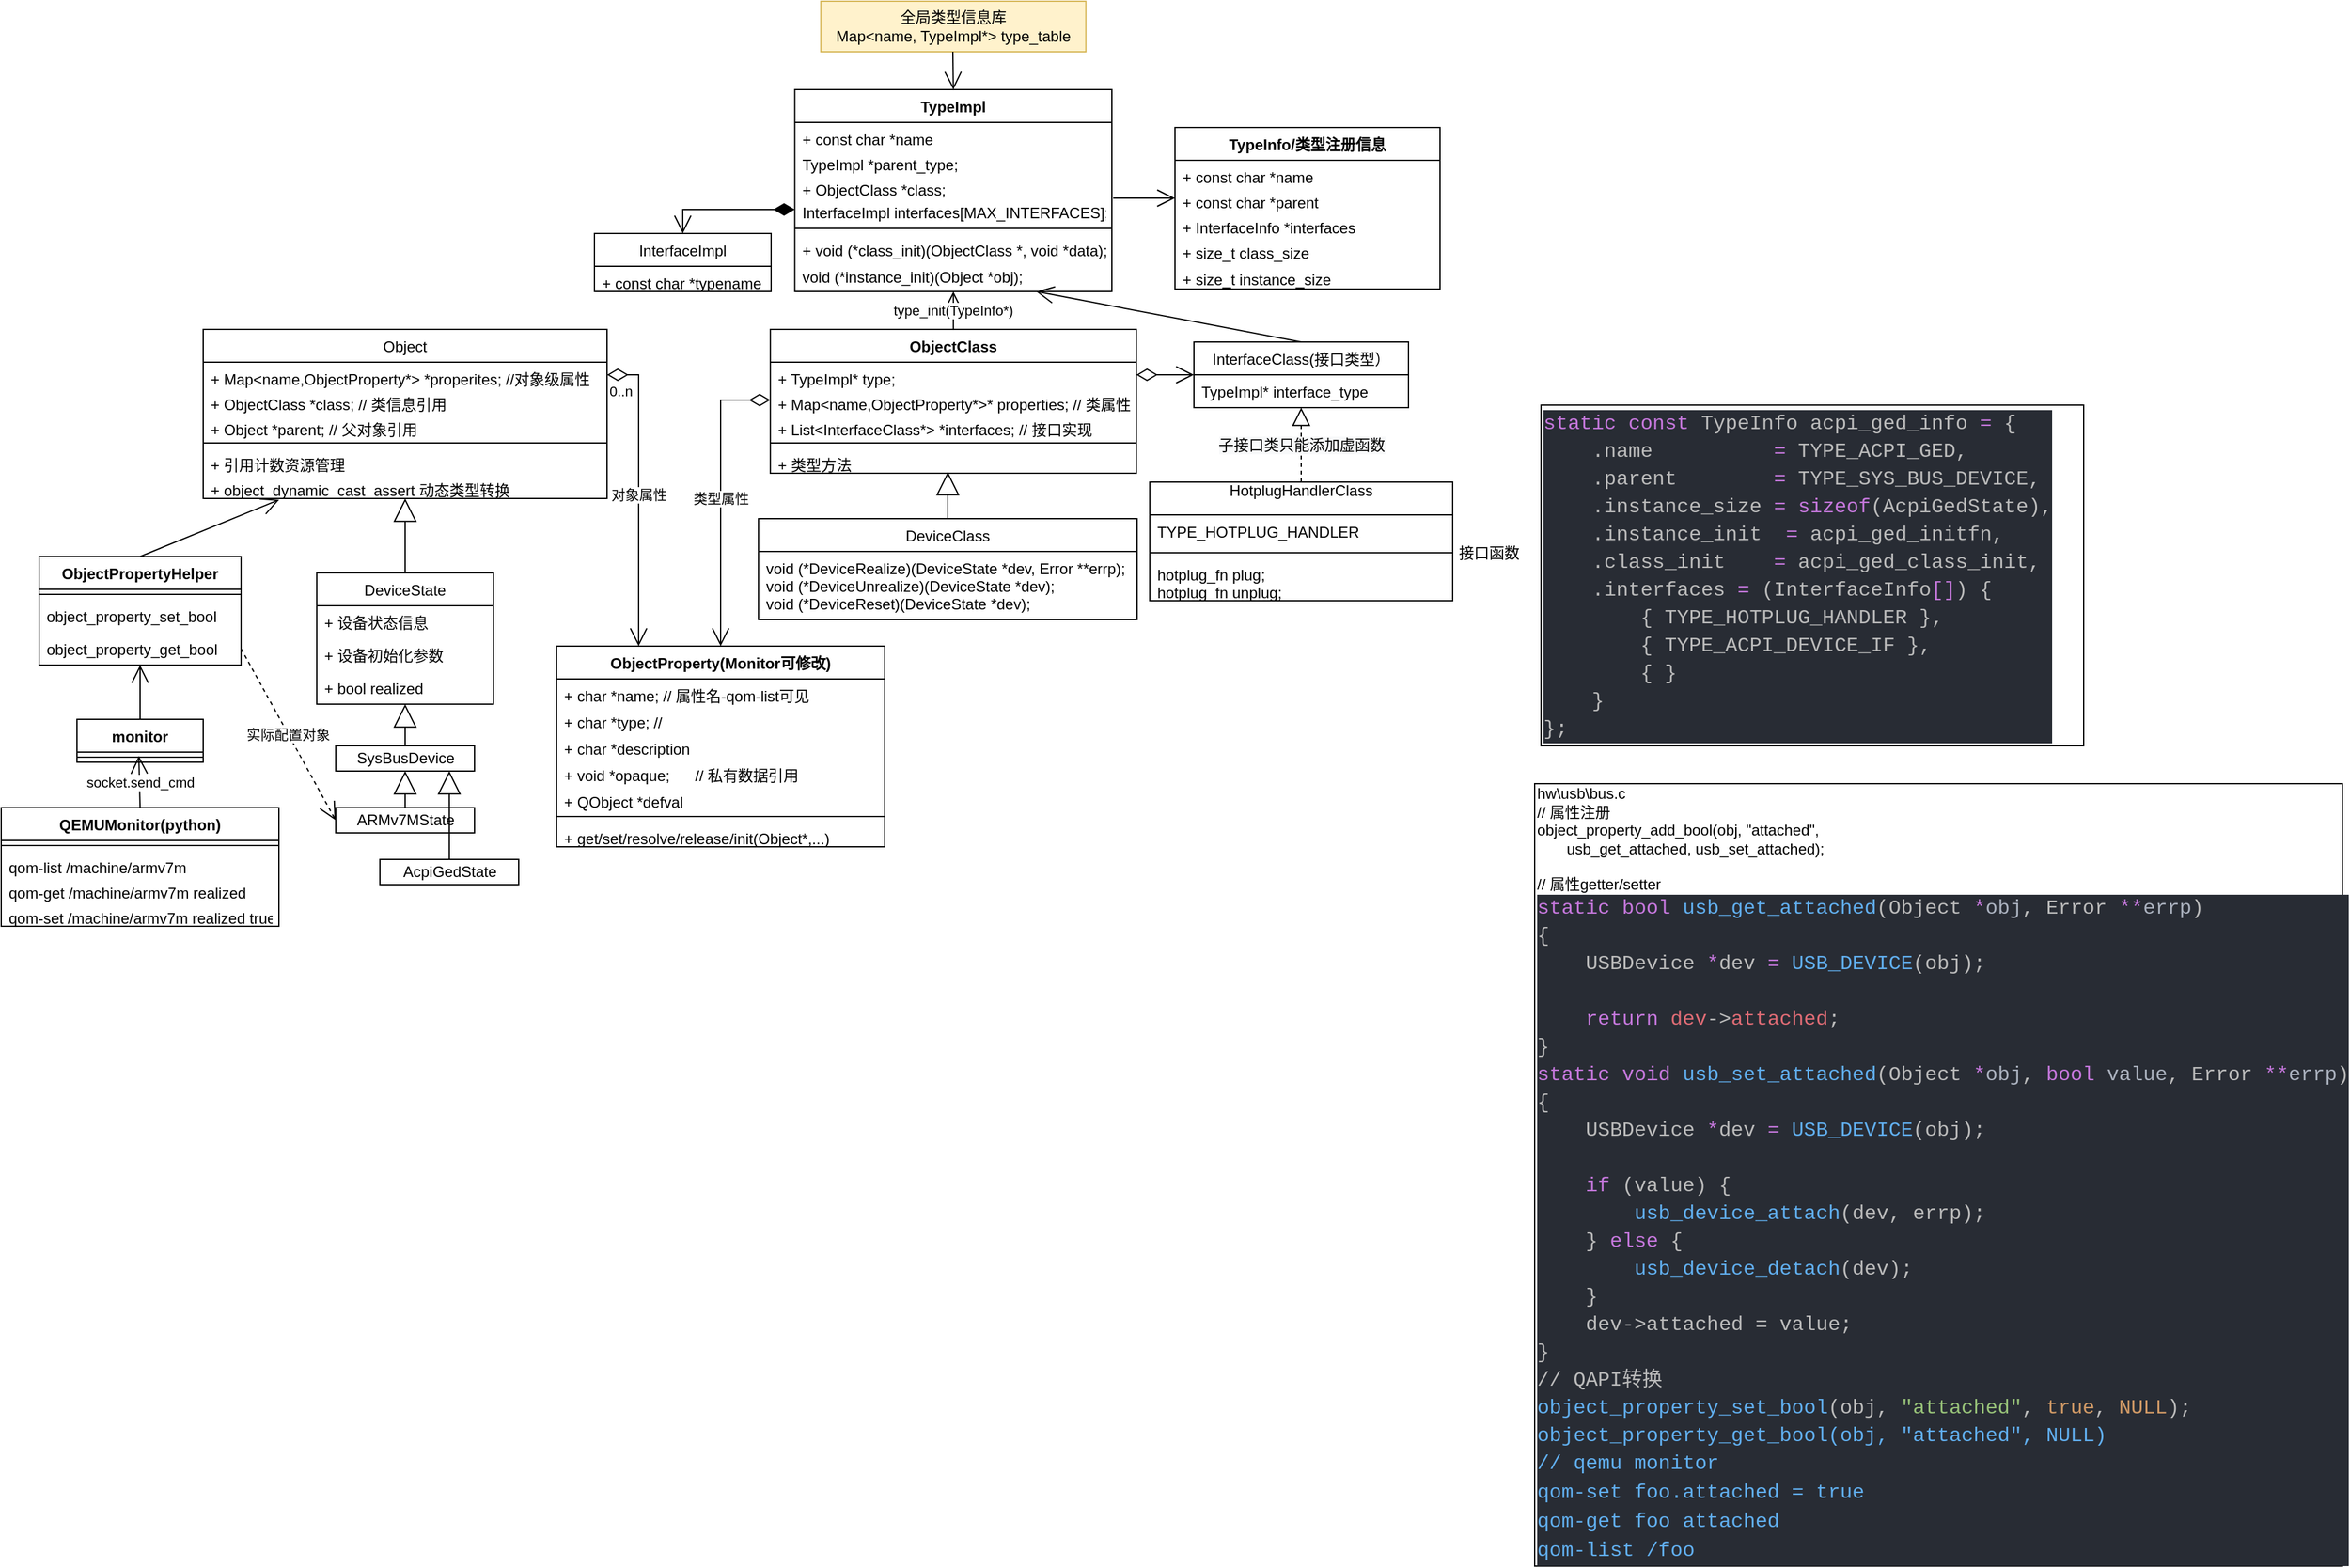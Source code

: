 <mxfile version="16.6.1" type="github">
  <diagram id="s7khT9hOSnQoJCwWfRDU" name="Page-1">
    <mxGraphModel dx="2249" dy="849" grid="1" gridSize="10" guides="1" tooltips="1" connect="1" arrows="1" fold="1" page="1" pageScale="1" pageWidth="827" pageHeight="1169" math="0" shadow="0">
      <root>
        <mxCell id="0" />
        <mxCell id="1" parent="0" />
        <mxCell id="QnAGGfaAY6AX2OodTETw-1" value="Object" style="swimlane;fontStyle=0;childLayout=stackLayout;horizontal=1;startSize=26;fillColor=none;horizontalStack=0;resizeParent=1;resizeParentMax=0;resizeLast=0;collapsible=1;marginBottom=0;" vertex="1" parent="1">
          <mxGeometry x="40" y="280" width="320" height="134" as="geometry" />
        </mxCell>
        <mxCell id="QnAGGfaAY6AX2OodTETw-2" value="+ Map&lt;name,ObjectProperty*&gt; *properites; //对象级属性" style="text;strokeColor=none;fillColor=none;align=left;verticalAlign=top;spacingLeft=4;spacingRight=4;overflow=hidden;rotatable=0;points=[[0,0.5],[1,0.5]];portConstraint=eastwest;" vertex="1" parent="QnAGGfaAY6AX2OodTETw-1">
          <mxGeometry y="26" width="320" height="20" as="geometry" />
        </mxCell>
        <mxCell id="QnAGGfaAY6AX2OodTETw-32" value="+ ObjectClass *class; // 类信息引用" style="text;strokeColor=none;fillColor=none;align=left;verticalAlign=top;spacingLeft=4;spacingRight=4;overflow=hidden;rotatable=0;points=[[0,0.5],[1,0.5]];portConstraint=eastwest;" vertex="1" parent="QnAGGfaAY6AX2OodTETw-1">
          <mxGeometry y="46" width="320" height="20" as="geometry" />
        </mxCell>
        <mxCell id="QnAGGfaAY6AX2OodTETw-31" value="+ Object *parent; // 父对象引用" style="text;strokeColor=none;fillColor=none;align=left;verticalAlign=top;spacingLeft=4;spacingRight=4;overflow=hidden;rotatable=0;points=[[0,0.5],[1,0.5]];portConstraint=eastwest;" vertex="1" parent="QnAGGfaAY6AX2OodTETw-1">
          <mxGeometry y="66" width="320" height="20" as="geometry" />
        </mxCell>
        <mxCell id="QnAGGfaAY6AX2OodTETw-9" value="" style="line;strokeWidth=1;fillColor=none;align=left;verticalAlign=middle;spacingTop=-1;spacingLeft=3;spacingRight=3;rotatable=0;labelPosition=right;points=[];portConstraint=eastwest;" vertex="1" parent="QnAGGfaAY6AX2OodTETw-1">
          <mxGeometry y="86" width="320" height="8" as="geometry" />
        </mxCell>
        <mxCell id="QnAGGfaAY6AX2OodTETw-3" value="+ 引用计数资源管理" style="text;strokeColor=none;fillColor=none;align=left;verticalAlign=top;spacingLeft=4;spacingRight=4;overflow=hidden;rotatable=0;points=[[0,0.5],[1,0.5]];portConstraint=eastwest;" vertex="1" parent="QnAGGfaAY6AX2OodTETw-1">
          <mxGeometry y="94" width="320" height="20" as="geometry" />
        </mxCell>
        <mxCell id="QnAGGfaAY6AX2OodTETw-10" value="+ object_dynamic_cast_assert 动态类型转换" style="text;strokeColor=none;fillColor=none;align=left;verticalAlign=top;spacingLeft=4;spacingRight=4;overflow=hidden;rotatable=0;points=[[0,0.5],[1,0.5]];portConstraint=eastwest;" vertex="1" parent="QnAGGfaAY6AX2OodTETw-1">
          <mxGeometry y="114" width="320" height="20" as="geometry" />
        </mxCell>
        <mxCell id="QnAGGfaAY6AX2OodTETw-5" value="ObjectClass" style="swimlane;fontStyle=1;align=center;verticalAlign=top;childLayout=stackLayout;horizontal=1;startSize=26;horizontalStack=0;resizeParent=1;resizeParentMax=0;resizeLast=0;collapsible=1;marginBottom=0;" vertex="1" parent="1">
          <mxGeometry x="489.375" y="280" width="290" height="114" as="geometry" />
        </mxCell>
        <mxCell id="QnAGGfaAY6AX2OodTETw-15" value="+ TypeImpl* type;" style="text;strokeColor=none;fillColor=none;align=left;verticalAlign=top;spacingLeft=4;spacingRight=4;overflow=hidden;rotatable=0;points=[[0,0.5],[1,0.5]];portConstraint=eastwest;" vertex="1" parent="QnAGGfaAY6AX2OodTETw-5">
          <mxGeometry y="26" width="290" height="20" as="geometry" />
        </mxCell>
        <mxCell id="QnAGGfaAY6AX2OodTETw-6" value="+ Map&lt;name,ObjectProperty*&gt;* properties; // 类属性" style="text;strokeColor=none;fillColor=none;align=left;verticalAlign=top;spacingLeft=4;spacingRight=4;overflow=hidden;rotatable=0;points=[[0,0.5],[1,0.5]];portConstraint=eastwest;" vertex="1" parent="QnAGGfaAY6AX2OodTETw-5">
          <mxGeometry y="46" width="290" height="20" as="geometry" />
        </mxCell>
        <mxCell id="QnAGGfaAY6AX2OodTETw-131" value="+ List&lt;InterfaceClass*&gt; *interfaces; // 接口实现" style="text;strokeColor=none;fillColor=none;align=left;verticalAlign=top;spacingLeft=4;spacingRight=4;overflow=hidden;rotatable=0;points=[[0,0.5],[1,0.5]];portConstraint=eastwest;" vertex="1" parent="QnAGGfaAY6AX2OodTETw-5">
          <mxGeometry y="66" width="290" height="20" as="geometry" />
        </mxCell>
        <mxCell id="QnAGGfaAY6AX2OodTETw-7" value="" style="line;strokeWidth=1;fillColor=none;align=left;verticalAlign=middle;spacingTop=-1;spacingLeft=3;spacingRight=3;rotatable=0;labelPosition=right;points=[];portConstraint=eastwest;" vertex="1" parent="QnAGGfaAY6AX2OodTETw-5">
          <mxGeometry y="86" width="290" height="8" as="geometry" />
        </mxCell>
        <mxCell id="QnAGGfaAY6AX2OodTETw-8" value="+ 类型方法" style="text;strokeColor=none;fillColor=none;align=left;verticalAlign=top;spacingLeft=4;spacingRight=4;overflow=hidden;rotatable=0;points=[[0,0.5],[1,0.5]];portConstraint=eastwest;" vertex="1" parent="QnAGGfaAY6AX2OodTETw-5">
          <mxGeometry y="94" width="290" height="20" as="geometry" />
        </mxCell>
        <mxCell id="QnAGGfaAY6AX2OodTETw-11" value="DeviceState" style="swimlane;fontStyle=0;childLayout=stackLayout;horizontal=1;startSize=26;fillColor=none;horizontalStack=0;resizeParent=1;resizeParentMax=0;resizeLast=0;collapsible=1;marginBottom=0;" vertex="1" parent="1">
          <mxGeometry x="130" y="473" width="140" height="104" as="geometry" />
        </mxCell>
        <mxCell id="QnAGGfaAY6AX2OodTETw-12" value="+ 设备状态信息" style="text;strokeColor=none;fillColor=none;align=left;verticalAlign=top;spacingLeft=4;spacingRight=4;overflow=hidden;rotatable=0;points=[[0,0.5],[1,0.5]];portConstraint=eastwest;" vertex="1" parent="QnAGGfaAY6AX2OodTETw-11">
          <mxGeometry y="26" width="140" height="26" as="geometry" />
        </mxCell>
        <mxCell id="QnAGGfaAY6AX2OodTETw-13" value="+ 设备初始化参数" style="text;strokeColor=none;fillColor=none;align=left;verticalAlign=top;spacingLeft=4;spacingRight=4;overflow=hidden;rotatable=0;points=[[0,0.5],[1,0.5]];portConstraint=eastwest;" vertex="1" parent="QnAGGfaAY6AX2OodTETw-11">
          <mxGeometry y="52" width="140" height="26" as="geometry" />
        </mxCell>
        <mxCell id="QnAGGfaAY6AX2OodTETw-58" value="+ bool realized" style="text;strokeColor=none;fillColor=none;align=left;verticalAlign=top;spacingLeft=4;spacingRight=4;overflow=hidden;rotatable=0;points=[[0,0.5],[1,0.5]];portConstraint=eastwest;" vertex="1" parent="QnAGGfaAY6AX2OodTETw-11">
          <mxGeometry y="78" width="140" height="26" as="geometry" />
        </mxCell>
        <mxCell id="QnAGGfaAY6AX2OodTETw-16" value="InterfaceClass(接口类型）" style="swimlane;fontStyle=0;childLayout=stackLayout;horizontal=1;startSize=26;fillColor=none;horizontalStack=0;resizeParent=1;resizeParentMax=0;resizeLast=0;collapsible=1;marginBottom=0;" vertex="1" parent="1">
          <mxGeometry x="825" y="290" width="170" height="52" as="geometry" />
        </mxCell>
        <mxCell id="QnAGGfaAY6AX2OodTETw-132" value="TypeImpl* interface_type" style="text;strokeColor=none;fillColor=none;align=left;verticalAlign=top;spacingLeft=4;spacingRight=4;overflow=hidden;rotatable=0;points=[[0,0.5],[1,0.5]];portConstraint=eastwest;" vertex="1" parent="QnAGGfaAY6AX2OodTETw-16">
          <mxGeometry y="26" width="170" height="26" as="geometry" />
        </mxCell>
        <mxCell id="QnAGGfaAY6AX2OodTETw-21" value="HotplugHandlerClass&#xa;" style="swimlane;fontStyle=0;childLayout=stackLayout;horizontal=1;startSize=26;fillColor=none;horizontalStack=0;resizeParent=1;resizeParentMax=0;resizeLast=0;collapsible=1;marginBottom=0;" vertex="1" parent="1">
          <mxGeometry x="790" y="401" width="240" height="94" as="geometry" />
        </mxCell>
        <mxCell id="QnAGGfaAY6AX2OodTETw-85" value="TYPE_HOTPLUG_HANDLER" style="text;strokeColor=none;fillColor=none;align=left;verticalAlign=top;spacingLeft=4;spacingRight=4;overflow=hidden;rotatable=0;points=[[0,0.5],[1,0.5]];portConstraint=eastwest;" vertex="1" parent="QnAGGfaAY6AX2OodTETw-21">
          <mxGeometry y="26" width="240" height="26" as="geometry" />
        </mxCell>
        <mxCell id="QnAGGfaAY6AX2OodTETw-84" value="接口函数" style="line;strokeWidth=1;fillColor=none;align=left;verticalAlign=middle;spacingTop=-1;spacingLeft=3;spacingRight=3;rotatable=0;labelPosition=right;points=[];portConstraint=eastwest;" vertex="1" parent="QnAGGfaAY6AX2OodTETw-21">
          <mxGeometry y="52" width="240" height="8" as="geometry" />
        </mxCell>
        <mxCell id="QnAGGfaAY6AX2OodTETw-22" value="hotplug_fn plug;&#xa;hotplug_fn unplug;" style="text;strokeColor=none;fillColor=none;align=left;verticalAlign=top;spacingLeft=4;spacingRight=4;overflow=hidden;rotatable=0;points=[[0,0.5],[1,0.5]];portConstraint=eastwest;" vertex="1" parent="QnAGGfaAY6AX2OodTETw-21">
          <mxGeometry y="60" width="240" height="34" as="geometry" />
        </mxCell>
        <mxCell id="QnAGGfaAY6AX2OodTETw-25" value="&lt;span style=&quot;font-size: 12px ; background-color: rgb(248 , 249 , 250)&quot;&gt;子接口类只能添加虚函数&lt;/span&gt;" style="endArrow=block;dashed=1;endFill=0;endSize=12;html=1;rounded=0;entryX=0.5;entryY=1;entryDx=0;entryDy=0;exitX=0.5;exitY=0;exitDx=0;exitDy=0;" edge="1" parent="1" source="QnAGGfaAY6AX2OodTETw-21" target="QnAGGfaAY6AX2OodTETw-16">
          <mxGeometry width="160" relative="1" as="geometry">
            <mxPoint x="725" y="530" as="sourcePoint" />
            <mxPoint x="885" y="530" as="targetPoint" />
          </mxGeometry>
        </mxCell>
        <mxCell id="QnAGGfaAY6AX2OodTETw-26" value="DeviceClass" style="swimlane;fontStyle=0;childLayout=stackLayout;horizontal=1;startSize=26;fillColor=none;horizontalStack=0;resizeParent=1;resizeParentMax=0;resizeLast=0;collapsible=1;marginBottom=0;" vertex="1" parent="1">
          <mxGeometry x="480" y="430" width="300" height="80" as="geometry" />
        </mxCell>
        <mxCell id="QnAGGfaAY6AX2OodTETw-27" value="void (*DeviceRealize)(DeviceState *dev, Error **errp);&#xa;void (*DeviceUnrealize)(DeviceState *dev);&#xa;void (*DeviceReset)(DeviceState *dev);" style="text;strokeColor=none;fillColor=none;align=left;verticalAlign=top;spacingLeft=4;spacingRight=4;overflow=hidden;rotatable=0;points=[[0,0.5],[1,0.5]];portConstraint=eastwest;" vertex="1" parent="QnAGGfaAY6AX2OodTETw-26">
          <mxGeometry y="26" width="300" height="54" as="geometry" />
        </mxCell>
        <mxCell id="QnAGGfaAY6AX2OodTETw-29" value="" style="endArrow=block;endSize=16;endFill=0;html=1;rounded=0;exitX=0.5;exitY=0;exitDx=0;exitDy=0;entryX=0.485;entryY=0.95;entryDx=0;entryDy=0;entryPerimeter=0;" edge="1" parent="1" source="QnAGGfaAY6AX2OodTETw-26" target="QnAGGfaAY6AX2OodTETw-8">
          <mxGeometry width="160" relative="1" as="geometry">
            <mxPoint x="665" y="530" as="sourcePoint" />
            <mxPoint x="630" y="400" as="targetPoint" />
          </mxGeometry>
        </mxCell>
        <mxCell id="QnAGGfaAY6AX2OodTETw-30" value="" style="endArrow=block;endSize=16;endFill=0;html=1;rounded=0;exitX=0.5;exitY=0;exitDx=0;exitDy=0;" edge="1" parent="1" source="QnAGGfaAY6AX2OodTETw-11" target="QnAGGfaAY6AX2OodTETw-10">
          <mxGeometry width="160" relative="1" as="geometry">
            <mxPoint x="510" y="485" as="sourcePoint" />
            <mxPoint x="540.07" y="424" as="targetPoint" />
          </mxGeometry>
        </mxCell>
        <mxCell id="QnAGGfaAY6AX2OodTETw-33" value="ObjectProperty(Monitor可修改)" style="swimlane;fontStyle=1;align=center;verticalAlign=top;childLayout=stackLayout;horizontal=1;startSize=26;horizontalStack=0;resizeParent=1;resizeParentMax=0;resizeLast=0;collapsible=1;marginBottom=0;" vertex="1" parent="1">
          <mxGeometry x="320" y="531" width="260" height="159" as="geometry" />
        </mxCell>
        <mxCell id="QnAGGfaAY6AX2OodTETw-34" value="+ char *name; // 属性名-qom-list可见" style="text;strokeColor=none;fillColor=none;align=left;verticalAlign=top;spacingLeft=4;spacingRight=4;overflow=hidden;rotatable=0;points=[[0,0.5],[1,0.5]];portConstraint=eastwest;" vertex="1" parent="QnAGGfaAY6AX2OodTETw-33">
          <mxGeometry y="26" width="260" height="21" as="geometry" />
        </mxCell>
        <mxCell id="QnAGGfaAY6AX2OodTETw-35" value="+ char *type; // " style="text;strokeColor=none;fillColor=none;align=left;verticalAlign=top;spacingLeft=4;spacingRight=4;overflow=hidden;rotatable=0;points=[[0,0.5],[1,0.5]];portConstraint=eastwest;" vertex="1" parent="QnAGGfaAY6AX2OodTETw-33">
          <mxGeometry y="47" width="260" height="21" as="geometry" />
        </mxCell>
        <mxCell id="QnAGGfaAY6AX2OodTETw-36" value="+ char *description" style="text;strokeColor=none;fillColor=none;align=left;verticalAlign=top;spacingLeft=4;spacingRight=4;overflow=hidden;rotatable=0;points=[[0,0.5],[1,0.5]];portConstraint=eastwest;" vertex="1" parent="QnAGGfaAY6AX2OodTETw-33">
          <mxGeometry y="68" width="260" height="21" as="geometry" />
        </mxCell>
        <mxCell id="QnAGGfaAY6AX2OodTETw-37" value="+ void *opaque;      // 私有数据引用" style="text;strokeColor=none;fillColor=none;align=left;verticalAlign=top;spacingLeft=4;spacingRight=4;overflow=hidden;rotatable=0;points=[[0,0.5],[1,0.5]];portConstraint=eastwest;" vertex="1" parent="QnAGGfaAY6AX2OodTETw-33">
          <mxGeometry y="89" width="260" height="21" as="geometry" />
        </mxCell>
        <mxCell id="QnAGGfaAY6AX2OodTETw-38" value="+ QObject *defval" style="text;strokeColor=none;fillColor=none;align=left;verticalAlign=top;spacingLeft=4;spacingRight=4;overflow=hidden;rotatable=0;points=[[0,0.5],[1,0.5]];portConstraint=eastwest;" vertex="1" parent="QnAGGfaAY6AX2OodTETw-33">
          <mxGeometry y="110" width="260" height="21" as="geometry" />
        </mxCell>
        <mxCell id="QnAGGfaAY6AX2OodTETw-39" value="" style="line;strokeWidth=1;fillColor=none;align=left;verticalAlign=middle;spacingTop=-1;spacingLeft=3;spacingRight=3;rotatable=0;labelPosition=right;points=[];portConstraint=eastwest;" vertex="1" parent="QnAGGfaAY6AX2OodTETw-33">
          <mxGeometry y="131" width="260" height="8" as="geometry" />
        </mxCell>
        <mxCell id="QnAGGfaAY6AX2OodTETw-40" value="+ get/set/resolve/release/init(Object*,...)" style="text;strokeColor=none;fillColor=none;align=left;verticalAlign=top;spacingLeft=4;spacingRight=4;overflow=hidden;rotatable=0;points=[[0,0.5],[1,0.5]];portConstraint=eastwest;" vertex="1" parent="QnAGGfaAY6AX2OodTETw-33">
          <mxGeometry y="139" width="260" height="20" as="geometry" />
        </mxCell>
        <mxCell id="QnAGGfaAY6AX2OodTETw-46" value="&lt;div&gt;hw\usb\bus.c&lt;br&gt;&lt;/div&gt;&lt;div&gt;// 属性注册&lt;/div&gt;&lt;div&gt;object_property_add_bool(obj,&amp;nbsp;&lt;span&gt;&quot;attached&quot;,&lt;/span&gt;&lt;/div&gt;&lt;div&gt;&lt;span&gt;&amp;nbsp; &amp;nbsp; &amp;nbsp; &amp;nbsp;usb_get_attached, usb_set_attached);&lt;/span&gt;&lt;/div&gt;&lt;div&gt;&lt;span&gt;&lt;br&gt;&lt;/span&gt;&lt;/div&gt;&lt;div&gt;// 属性getter/setter&lt;/div&gt;&lt;div&gt;&lt;div style=&quot;background-color: rgb(40 , 44 , 52) ; line-height: 22px&quot;&gt;&lt;div style=&quot;color: rgb(187 , 187 , 187) ; font-family: &amp;#34;consolas&amp;#34; , &amp;#34;courier new&amp;#34; , monospace ; font-size: 16px&quot;&gt;&lt;span style=&quot;color: #c678dd&quot;&gt;static&lt;/span&gt;&amp;nbsp;&lt;span style=&quot;color: #c678dd&quot;&gt;bool&lt;/span&gt;&amp;nbsp;&lt;span style=&quot;color: #61afef&quot;&gt;usb_get_attached&lt;/span&gt;(Object&amp;nbsp;&lt;span style=&quot;color: #c678dd&quot;&gt;*&lt;/span&gt;&lt;span style=&quot;color: #abb2bf&quot;&gt;obj&lt;/span&gt;,&amp;nbsp;Error&amp;nbsp;&lt;span style=&quot;color: #c678dd&quot;&gt;**&lt;/span&gt;&lt;span style=&quot;color: #abb2bf&quot;&gt;errp&lt;/span&gt;)&lt;/div&gt;&lt;div style=&quot;color: rgb(187 , 187 , 187) ; font-family: &amp;#34;consolas&amp;#34; , &amp;#34;courier new&amp;#34; , monospace ; font-size: 16px&quot;&gt;{&lt;/div&gt;&lt;div style=&quot;color: rgb(187 , 187 , 187) ; font-family: &amp;#34;consolas&amp;#34; , &amp;#34;courier new&amp;#34; , monospace ; font-size: 16px&quot;&gt;&amp;nbsp;&amp;nbsp;&amp;nbsp;&amp;nbsp;USBDevice&amp;nbsp;&lt;span style=&quot;color: #c678dd&quot;&gt;*&lt;/span&gt;dev&amp;nbsp;&lt;span style=&quot;color: #c678dd&quot;&gt;=&lt;/span&gt;&amp;nbsp;&lt;span style=&quot;color: #61afef&quot;&gt;USB_DEVICE&lt;/span&gt;(obj);&lt;/div&gt;&lt;br&gt;&lt;div style=&quot;color: rgb(187 , 187 , 187) ; font-family: &amp;#34;consolas&amp;#34; , &amp;#34;courier new&amp;#34; , monospace ; font-size: 16px&quot;&gt;&amp;nbsp;&amp;nbsp;&amp;nbsp;&amp;nbsp;&lt;span style=&quot;color: #c678dd&quot;&gt;return&lt;/span&gt;&amp;nbsp;&lt;span style=&quot;color: #e06c75&quot;&gt;dev&lt;/span&gt;-&amp;gt;&lt;span style=&quot;color: #e06c75&quot;&gt;attached&lt;/span&gt;;&lt;/div&gt;&lt;div style=&quot;color: rgb(187 , 187 , 187) ; font-family: &amp;#34;consolas&amp;#34; , &amp;#34;courier new&amp;#34; , monospace ; font-size: 16px&quot;&gt;}&lt;/div&gt;&lt;div&gt;&lt;div style=&quot;line-height: 22px&quot;&gt;&lt;div style=&quot;color: rgb(187 , 187 , 187) ; font-family: &amp;#34;consolas&amp;#34; , &amp;#34;courier new&amp;#34; , monospace ; font-size: 16px&quot;&gt;&lt;span style=&quot;color: #c678dd&quot;&gt;static&lt;/span&gt;&amp;nbsp;&lt;span style=&quot;color: #c678dd&quot;&gt;void&lt;/span&gt;&amp;nbsp;&lt;span style=&quot;color: #61afef&quot;&gt;usb_set_attached&lt;/span&gt;(Object&amp;nbsp;&lt;span style=&quot;color: #c678dd&quot;&gt;*&lt;/span&gt;&lt;span style=&quot;color: #abb2bf&quot;&gt;obj&lt;/span&gt;,&amp;nbsp;&lt;span style=&quot;color: #c678dd&quot;&gt;bool&lt;/span&gt;&amp;nbsp;&lt;span style=&quot;color: #abb2bf&quot;&gt;value&lt;/span&gt;,&amp;nbsp;Error&amp;nbsp;&lt;span style=&quot;color: #c678dd&quot;&gt;**&lt;/span&gt;&lt;span style=&quot;color: #abb2bf&quot;&gt;errp&lt;/span&gt;)&lt;/div&gt;&lt;div style=&quot;color: rgb(187 , 187 , 187) ; font-family: &amp;#34;consolas&amp;#34; , &amp;#34;courier new&amp;#34; , monospace ; font-size: 16px&quot;&gt;{&lt;/div&gt;&lt;div style=&quot;color: rgb(187 , 187 , 187) ; font-family: &amp;#34;consolas&amp;#34; , &amp;#34;courier new&amp;#34; , monospace ; font-size: 16px&quot;&gt;&amp;nbsp;&amp;nbsp;&amp;nbsp;&amp;nbsp;USBDevice&amp;nbsp;&lt;span style=&quot;color: #c678dd&quot;&gt;*&lt;/span&gt;dev&amp;nbsp;&lt;span style=&quot;color: #c678dd&quot;&gt;=&lt;/span&gt;&amp;nbsp;&lt;span style=&quot;color: #61afef&quot;&gt;USB_DEVICE&lt;/span&gt;(obj);&lt;/div&gt;&lt;br&gt;&lt;div style=&quot;color: rgb(187 , 187 , 187) ; font-family: &amp;#34;consolas&amp;#34; , &amp;#34;courier new&amp;#34; , monospace ; font-size: 16px&quot;&gt;&amp;nbsp;&amp;nbsp;&amp;nbsp;&amp;nbsp;&lt;span style=&quot;color: #c678dd&quot;&gt;if&lt;/span&gt;&amp;nbsp;(value)&amp;nbsp;{&lt;/div&gt;&lt;div style=&quot;color: rgb(187 , 187 , 187) ; font-family: &amp;#34;consolas&amp;#34; , &amp;#34;courier new&amp;#34; , monospace ; font-size: 16px&quot;&gt;&amp;nbsp;&amp;nbsp;&amp;nbsp;&amp;nbsp;&amp;nbsp;&amp;nbsp;&amp;nbsp;&amp;nbsp;&lt;span style=&quot;color: #61afef&quot;&gt;usb_device_attach&lt;/span&gt;(dev,&amp;nbsp;errp);&lt;/div&gt;&lt;div style=&quot;color: rgb(187 , 187 , 187) ; font-family: &amp;#34;consolas&amp;#34; , &amp;#34;courier new&amp;#34; , monospace ; font-size: 16px&quot;&gt;&amp;nbsp;&amp;nbsp;&amp;nbsp;&amp;nbsp;}&amp;nbsp;&lt;span style=&quot;color: #c678dd&quot;&gt;else&lt;/span&gt;&amp;nbsp;{&lt;/div&gt;&lt;div style=&quot;color: rgb(187 , 187 , 187) ; font-family: &amp;#34;consolas&amp;#34; , &amp;#34;courier new&amp;#34; , monospace ; font-size: 16px&quot;&gt;&amp;nbsp;&amp;nbsp;&amp;nbsp;&amp;nbsp;&amp;nbsp;&amp;nbsp;&amp;nbsp;&amp;nbsp;&lt;span style=&quot;color: #61afef&quot;&gt;usb_device_detach&lt;/span&gt;(dev);&lt;/div&gt;&lt;div style=&quot;color: rgb(187 , 187 , 187) ; font-family: &amp;#34;consolas&amp;#34; , &amp;#34;courier new&amp;#34; , monospace ; font-size: 16px&quot;&gt;&amp;nbsp;&amp;nbsp;&amp;nbsp;&amp;nbsp;}&lt;/div&gt;&lt;div style=&quot;color: rgb(187 , 187 , 187) ; font-family: &amp;#34;consolas&amp;#34; , &amp;#34;courier new&amp;#34; , monospace ; font-size: 16px&quot;&gt;&amp;nbsp; &amp;nbsp; dev-&amp;gt;attached = value;&lt;/div&gt;&lt;div style=&quot;color: rgb(187 , 187 , 187) ; font-family: &amp;#34;consolas&amp;#34; , &amp;#34;courier new&amp;#34; , monospace ; font-size: 16px&quot;&gt;}&lt;/div&gt;&lt;div style=&quot;color: rgb(187 , 187 , 187) ; font-family: &amp;#34;consolas&amp;#34; , &amp;#34;courier new&amp;#34; , monospace ; font-size: 16px&quot;&gt;// QAPI转换&lt;/div&gt;&lt;div style=&quot;color: rgb(187 , 187 , 187) ; font-family: &amp;#34;consolas&amp;#34; , &amp;#34;courier new&amp;#34; , monospace ; font-size: 16px&quot;&gt;&lt;div style=&quot;font-family: &amp;#34;consolas&amp;#34; , &amp;#34;courier new&amp;#34; , monospace ; line-height: 22px&quot;&gt;&lt;span style=&quot;color: #61afef&quot;&gt;object_property_set_bool&lt;/span&gt;(obj,&amp;nbsp;&lt;span style=&quot;color: #98c379&quot;&gt;&quot;attached&quot;&lt;/span&gt;,&amp;nbsp;&lt;span style=&quot;color: #d19a66&quot;&gt;true&lt;/span&gt;,&amp;nbsp;&lt;span style=&quot;color: #d19a66&quot;&gt;NULL&lt;/span&gt;);&lt;/div&gt;&lt;/div&gt;&lt;div style=&quot;line-height: 22px&quot;&gt;&lt;div style=&quot;color: rgb(187 , 187 , 187) ; font-family: &amp;#34;consolas&amp;#34; , &amp;#34;courier new&amp;#34; , monospace ; font-size: 16px ; line-height: 22px&quot;&gt;&lt;span style=&quot;color: #61afef&quot;&gt;object_property_get_bool(obj, &quot;attached&quot;, NULL)&lt;/span&gt;&lt;/div&gt;&lt;div style=&quot;line-height: 22px&quot;&gt;&lt;font color=&quot;#61afef&quot; face=&quot;consolas, courier new, monospace&quot;&gt;&lt;span style=&quot;font-size: 16px&quot;&gt;// qemu monitor&lt;/span&gt;&lt;/font&gt;&lt;/div&gt;&lt;div style=&quot;line-height: 22px&quot;&gt;&lt;font color=&quot;#61afef&quot; face=&quot;consolas, courier new, monospace&quot;&gt;&lt;span style=&quot;font-size: 16px&quot;&gt;qom-set foo.attached = true&lt;/span&gt;&lt;/font&gt;&lt;br&gt;&lt;/div&gt;&lt;div style=&quot;line-height: 22px&quot;&gt;&lt;font color=&quot;#61afef&quot; face=&quot;consolas, courier new, monospace&quot;&gt;&lt;span style=&quot;font-size: 16px&quot;&gt;qom-get foo attached&lt;/span&gt;&lt;/font&gt;&lt;/div&gt;&lt;div style=&quot;line-height: 22px&quot;&gt;&lt;font color=&quot;#61afef&quot; face=&quot;consolas, courier new, monospace&quot;&gt;&lt;span style=&quot;font-size: 16px&quot;&gt;qom-list /foo&lt;/span&gt;&lt;/font&gt;&lt;/div&gt;&lt;/div&gt;&lt;/div&gt;&lt;/div&gt;&lt;/div&gt;&lt;/div&gt;" style="whiteSpace=wrap;html=1;align=left;" vertex="1" parent="1">
          <mxGeometry x="1095" y="640" width="640" height="620" as="geometry" />
        </mxCell>
        <mxCell id="QnAGGfaAY6AX2OodTETw-47" value="QEMUMonitor(python)" style="swimlane;fontStyle=1;align=center;verticalAlign=top;childLayout=stackLayout;horizontal=1;startSize=26;horizontalStack=0;resizeParent=1;resizeParentMax=0;resizeLast=0;collapsible=1;marginBottom=0;" vertex="1" parent="1">
          <mxGeometry x="-120" y="659" width="220" height="94" as="geometry" />
        </mxCell>
        <mxCell id="QnAGGfaAY6AX2OodTETw-49" value="" style="line;strokeWidth=1;fillColor=none;align=left;verticalAlign=middle;spacingTop=-1;spacingLeft=3;spacingRight=3;rotatable=0;labelPosition=right;points=[];portConstraint=eastwest;" vertex="1" parent="QnAGGfaAY6AX2OodTETw-47">
          <mxGeometry y="26" width="220" height="8" as="geometry" />
        </mxCell>
        <mxCell id="QnAGGfaAY6AX2OodTETw-50" value="qom-list /machine/armv7m" style="text;strokeColor=none;fillColor=none;align=left;verticalAlign=top;spacingLeft=4;spacingRight=4;overflow=hidden;rotatable=0;points=[[0,0.5],[1,0.5]];portConstraint=eastwest;" vertex="1" parent="QnAGGfaAY6AX2OodTETw-47">
          <mxGeometry y="34" width="220" height="20" as="geometry" />
        </mxCell>
        <mxCell id="QnAGGfaAY6AX2OodTETw-51" value="qom-get /machine/armv7m realized" style="text;strokeColor=none;fillColor=none;align=left;verticalAlign=top;spacingLeft=4;spacingRight=4;overflow=hidden;rotatable=0;points=[[0,0.5],[1,0.5]];portConstraint=eastwest;" vertex="1" parent="QnAGGfaAY6AX2OodTETw-47">
          <mxGeometry y="54" width="220" height="20" as="geometry" />
        </mxCell>
        <mxCell id="QnAGGfaAY6AX2OodTETw-52" value="qom-set /machine/armv7m realized true" style="text;strokeColor=none;fillColor=none;align=left;verticalAlign=top;spacingLeft=4;spacingRight=4;overflow=hidden;rotatable=0;points=[[0,0.5],[1,0.5]];portConstraint=eastwest;" vertex="1" parent="QnAGGfaAY6AX2OodTETw-47">
          <mxGeometry y="74" width="220" height="20" as="geometry" />
        </mxCell>
        <mxCell id="QnAGGfaAY6AX2OodTETw-53" value="ObjectPropertyHelper" style="swimlane;fontStyle=1;align=center;verticalAlign=top;childLayout=stackLayout;horizontal=1;startSize=26;horizontalStack=0;resizeParent=1;resizeParentMax=0;resizeLast=0;collapsible=1;marginBottom=0;" vertex="1" parent="1">
          <mxGeometry x="-90" y="460" width="160" height="86" as="geometry" />
        </mxCell>
        <mxCell id="QnAGGfaAY6AX2OodTETw-55" value="" style="line;strokeWidth=1;fillColor=none;align=left;verticalAlign=middle;spacingTop=-1;spacingLeft=3;spacingRight=3;rotatable=0;labelPosition=right;points=[];portConstraint=eastwest;" vertex="1" parent="QnAGGfaAY6AX2OodTETw-53">
          <mxGeometry y="26" width="160" height="8" as="geometry" />
        </mxCell>
        <mxCell id="QnAGGfaAY6AX2OodTETw-56" value="object_property_set_bool" style="text;strokeColor=none;fillColor=none;align=left;verticalAlign=top;spacingLeft=4;spacingRight=4;overflow=hidden;rotatable=0;points=[[0,0.5],[1,0.5]];portConstraint=eastwest;" vertex="1" parent="QnAGGfaAY6AX2OodTETw-53">
          <mxGeometry y="34" width="160" height="26" as="geometry" />
        </mxCell>
        <mxCell id="QnAGGfaAY6AX2OodTETw-57" value="object_property_get_bool" style="text;strokeColor=none;fillColor=none;align=left;verticalAlign=top;spacingLeft=4;spacingRight=4;overflow=hidden;rotatable=0;points=[[0,0.5],[1,0.5]];portConstraint=eastwest;" vertex="1" parent="QnAGGfaAY6AX2OodTETw-53">
          <mxGeometry y="60" width="160" height="26" as="geometry" />
        </mxCell>
        <mxCell id="QnAGGfaAY6AX2OodTETw-63" value="SysBusDevice" style="html=1;" vertex="1" parent="1">
          <mxGeometry x="145" y="610" width="110" height="20" as="geometry" />
        </mxCell>
        <mxCell id="QnAGGfaAY6AX2OodTETw-64" value="" style="endArrow=block;endSize=16;endFill=0;html=1;rounded=0;exitX=0.5;exitY=0;exitDx=0;exitDy=0;" edge="1" parent="1" source="QnAGGfaAY6AX2OodTETw-63" target="QnAGGfaAY6AX2OodTETw-58">
          <mxGeometry width="160" relative="1" as="geometry">
            <mxPoint x="210" y="483" as="sourcePoint" />
            <mxPoint x="210" y="433" as="targetPoint" />
          </mxGeometry>
        </mxCell>
        <mxCell id="QnAGGfaAY6AX2OodTETw-65" value="ARMv7MState" style="html=1;" vertex="1" parent="1">
          <mxGeometry x="145" y="659" width="110" height="20" as="geometry" />
        </mxCell>
        <mxCell id="QnAGGfaAY6AX2OodTETw-66" value="" style="endArrow=block;endSize=16;endFill=0;html=1;rounded=0;exitX=0.5;exitY=0;exitDx=0;exitDy=0;" edge="1" parent="1" source="QnAGGfaAY6AX2OodTETw-65" target="QnAGGfaAY6AX2OodTETw-63">
          <mxGeometry width="160" relative="1" as="geometry">
            <mxPoint x="210" y="620" as="sourcePoint" />
            <mxPoint x="210" y="587" as="targetPoint" />
          </mxGeometry>
        </mxCell>
        <mxCell id="QnAGGfaAY6AX2OodTETw-67" value="socket.send_cmd" style="endArrow=open;endFill=1;endSize=12;html=1;rounded=0;entryX=0.49;entryY=0.375;entryDx=0;entryDy=0;exitX=0.5;exitY=0;exitDx=0;exitDy=0;entryPerimeter=0;" edge="1" parent="1" source="QnAGGfaAY6AX2OodTETw-47" target="QnAGGfaAY6AX2OodTETw-69">
          <mxGeometry width="160" relative="1" as="geometry">
            <mxPoint x="90" y="683.5" as="sourcePoint" />
            <mxPoint x="150" y="683.5" as="targetPoint" />
          </mxGeometry>
        </mxCell>
        <mxCell id="QnAGGfaAY6AX2OodTETw-68" value="monitor" style="swimlane;fontStyle=1;align=center;verticalAlign=top;childLayout=stackLayout;horizontal=1;startSize=26;horizontalStack=0;resizeParent=1;resizeParentMax=0;resizeLast=0;collapsible=1;marginBottom=0;" vertex="1" parent="1">
          <mxGeometry x="-60" y="589" width="100" height="34" as="geometry" />
        </mxCell>
        <mxCell id="QnAGGfaAY6AX2OodTETw-69" value="" style="line;strokeWidth=1;fillColor=none;align=left;verticalAlign=middle;spacingTop=-1;spacingLeft=3;spacingRight=3;rotatable=0;labelPosition=right;points=[];portConstraint=eastwest;" vertex="1" parent="QnAGGfaAY6AX2OodTETw-68">
          <mxGeometry y="26" width="100" height="8" as="geometry" />
        </mxCell>
        <mxCell id="QnAGGfaAY6AX2OodTETw-73" value="" style="endArrow=open;endFill=1;endSize=12;html=1;rounded=0;exitX=0.5;exitY=0;exitDx=0;exitDy=0;" edge="1" parent="1" source="QnAGGfaAY6AX2OodTETw-68" target="QnAGGfaAY6AX2OodTETw-57">
          <mxGeometry width="160" relative="1" as="geometry">
            <mxPoint x="450" y="1013.5" as="sourcePoint" />
            <mxPoint x="610" y="1013.5" as="targetPoint" />
          </mxGeometry>
        </mxCell>
        <mxCell id="QnAGGfaAY6AX2OodTETw-74" value="" style="endArrow=open;endFill=1;endSize=12;html=1;rounded=0;exitX=0.5;exitY=0;exitDx=0;exitDy=0;entryX=0.188;entryY=1.05;entryDx=0;entryDy=0;entryPerimeter=0;" edge="1" parent="1" source="QnAGGfaAY6AX2OodTETw-53" target="QnAGGfaAY6AX2OodTETw-10">
          <mxGeometry width="160" relative="1" as="geometry">
            <mxPoint x="-30" y="490" as="sourcePoint" />
            <mxPoint x="130" y="490" as="targetPoint" />
          </mxGeometry>
        </mxCell>
        <mxCell id="QnAGGfaAY6AX2OodTETw-75" value="对象属性" style="endArrow=open;html=1;endSize=12;startArrow=diamondThin;startSize=14;startFill=0;edgeStyle=orthogonalEdgeStyle;rounded=0;exitX=1;exitY=0.5;exitDx=0;exitDy=0;entryX=0.25;entryY=0;entryDx=0;entryDy=0;" edge="1" parent="1" source="QnAGGfaAY6AX2OodTETw-2" target="QnAGGfaAY6AX2OodTETw-33">
          <mxGeometry relative="1" as="geometry">
            <mxPoint x="590" y="730" as="sourcePoint" />
            <mxPoint x="750" y="730" as="targetPoint" />
          </mxGeometry>
        </mxCell>
        <mxCell id="QnAGGfaAY6AX2OodTETw-76" value="0..n" style="edgeLabel;resizable=0;html=1;align=left;verticalAlign=top;" connectable="0" vertex="1" parent="QnAGGfaAY6AX2OodTETw-75">
          <mxGeometry x="-1" relative="1" as="geometry" />
        </mxCell>
        <mxCell id="QnAGGfaAY6AX2OodTETw-78" value="类型属性" style="endArrow=open;html=1;endSize=12;startArrow=diamondThin;startSize=14;startFill=0;edgeStyle=orthogonalEdgeStyle;rounded=0;exitX=0;exitY=0.5;exitDx=0;exitDy=0;entryX=0.5;entryY=0;entryDx=0;entryDy=0;" edge="1" parent="1" source="QnAGGfaAY6AX2OodTETw-6" target="QnAGGfaAY6AX2OodTETw-33">
          <mxGeometry relative="1" as="geometry">
            <mxPoint x="370" y="335" as="sourcePoint" />
            <mxPoint x="395" y="500" as="targetPoint" />
          </mxGeometry>
        </mxCell>
        <mxCell id="QnAGGfaAY6AX2OodTETw-81" value="" style="endArrow=open;html=1;endSize=12;startArrow=diamondThin;startSize=14;startFill=0;edgeStyle=orthogonalEdgeStyle;rounded=0;exitX=1;exitY=0.5;exitDx=0;exitDy=0;entryX=0;entryY=0.5;entryDx=0;entryDy=0;" edge="1" parent="1" source="QnAGGfaAY6AX2OodTETw-15" target="QnAGGfaAY6AX2OodTETw-16">
          <mxGeometry relative="1" as="geometry">
            <mxPoint x="495" y="326" as="sourcePoint" />
            <mxPoint x="415" y="491" as="targetPoint" />
          </mxGeometry>
        </mxCell>
        <mxCell id="QnAGGfaAY6AX2OodTETw-82" value="实际配置对象" style="endArrow=open;endSize=12;dashed=1;html=1;rounded=0;entryX=0;entryY=0.5;entryDx=0;entryDy=0;exitX=1;exitY=0.5;exitDx=0;exitDy=0;" edge="1" parent="1" source="QnAGGfaAY6AX2OodTETw-57" target="QnAGGfaAY6AX2OodTETw-65">
          <mxGeometry width="160" relative="1" as="geometry">
            <mxPoint x="60" y="510" as="sourcePoint" />
            <mxPoint x="220" y="510" as="targetPoint" />
          </mxGeometry>
        </mxCell>
        <mxCell id="QnAGGfaAY6AX2OodTETw-83" value="&lt;div style=&quot;color: rgb(187 , 187 , 187) ; background-color: rgb(40 , 44 , 52) ; font-family: &amp;#34;consolas&amp;#34; , &amp;#34;courier new&amp;#34; , monospace ; font-size: 16px ; line-height: 22px&quot;&gt;&lt;div style=&quot;font-family: &amp;#34;consolas&amp;#34; , &amp;#34;courier new&amp;#34; , monospace ; line-height: 22px&quot;&gt;&lt;div&gt;&lt;span style=&quot;color: #c678dd&quot;&gt;static&lt;/span&gt;&amp;nbsp;&lt;span style=&quot;color: #c678dd&quot;&gt;const&lt;/span&gt;&amp;nbsp;TypeInfo&amp;nbsp;acpi_ged_info&amp;nbsp;&lt;span style=&quot;color: #c678dd&quot;&gt;=&lt;/span&gt;&amp;nbsp;{&lt;/div&gt;&lt;div&gt;&amp;nbsp;&amp;nbsp;&amp;nbsp;&amp;nbsp;.name&amp;nbsp;&amp;nbsp;&amp;nbsp;&amp;nbsp;&amp;nbsp;&amp;nbsp;&amp;nbsp;&amp;nbsp;&amp;nbsp;&amp;nbsp;&lt;span style=&quot;color: #c678dd&quot;&gt;=&lt;/span&gt;&amp;nbsp;TYPE_ACPI_GED,&lt;/div&gt;&lt;div&gt;&amp;nbsp;&amp;nbsp;&amp;nbsp;&amp;nbsp;.parent&amp;nbsp;&amp;nbsp;&amp;nbsp;&amp;nbsp;&amp;nbsp;&amp;nbsp;&amp;nbsp;&amp;nbsp;&lt;span style=&quot;color: #c678dd&quot;&gt;=&lt;/span&gt;&amp;nbsp;TYPE_SYS_BUS_DEVICE,&lt;/div&gt;&lt;div&gt;&amp;nbsp;&amp;nbsp;&amp;nbsp;&amp;nbsp;.instance_size&amp;nbsp;&lt;span style=&quot;color: #c678dd&quot;&gt;=&lt;/span&gt;&amp;nbsp;&lt;span style=&quot;color: #c678dd&quot;&gt;sizeof&lt;/span&gt;(AcpiGedState),&lt;/div&gt;&lt;div&gt;&amp;nbsp;&amp;nbsp;&amp;nbsp;&amp;nbsp;.instance_init&amp;nbsp;&amp;nbsp;&lt;span style=&quot;color: #c678dd&quot;&gt;=&lt;/span&gt;&amp;nbsp;acpi_ged_initfn,&lt;/div&gt;&lt;div&gt;&amp;nbsp;&amp;nbsp;&amp;nbsp;&amp;nbsp;.class_init&amp;nbsp;&amp;nbsp;&amp;nbsp;&amp;nbsp;&lt;span style=&quot;color: #c678dd&quot;&gt;=&lt;/span&gt;&amp;nbsp;acpi_ged_class_init,&lt;/div&gt;&lt;div&gt;&amp;nbsp;&amp;nbsp;&amp;nbsp;&amp;nbsp;.interfaces&amp;nbsp;&lt;span style=&quot;color: #c678dd&quot;&gt;=&lt;/span&gt;&amp;nbsp;(InterfaceInfo&lt;span style=&quot;color: #c678dd&quot;&gt;[]&lt;/span&gt;)&amp;nbsp;{&lt;/div&gt;&lt;div&gt;&amp;nbsp;&amp;nbsp;&amp;nbsp;&amp;nbsp;&amp;nbsp;&amp;nbsp;&amp;nbsp;&amp;nbsp;{&amp;nbsp;TYPE_HOTPLUG_HANDLER&amp;nbsp;},&lt;/div&gt;&lt;div&gt;&amp;nbsp;&amp;nbsp;&amp;nbsp;&amp;nbsp;&amp;nbsp;&amp;nbsp;&amp;nbsp;&amp;nbsp;{&amp;nbsp;TYPE_ACPI_DEVICE_IF&amp;nbsp;},&lt;/div&gt;&lt;div&gt;&amp;nbsp;&amp;nbsp;&amp;nbsp;&amp;nbsp;&amp;nbsp;&amp;nbsp;&amp;nbsp;&amp;nbsp;{&amp;nbsp;}&lt;/div&gt;&lt;div&gt;&amp;nbsp;&amp;nbsp;&amp;nbsp;&amp;nbsp;}&lt;/div&gt;&lt;div&gt;};&lt;/div&gt;&lt;/div&gt;&lt;/div&gt;" style="html=1;align=left;" vertex="1" parent="1">
          <mxGeometry x="1100" y="340" width="430" height="270" as="geometry" />
        </mxCell>
        <mxCell id="QnAGGfaAY6AX2OodTETw-86" value="TypeImpl" style="swimlane;fontStyle=1;align=center;verticalAlign=top;childLayout=stackLayout;horizontal=1;startSize=26;horizontalStack=0;resizeParent=1;resizeParentMax=0;resizeLast=0;collapsible=1;marginBottom=0;" vertex="1" parent="1">
          <mxGeometry x="508.75" y="90" width="251.25" height="160" as="geometry" />
        </mxCell>
        <mxCell id="QnAGGfaAY6AX2OodTETw-87" value="+ const char *name" style="text;strokeColor=none;fillColor=none;align=left;verticalAlign=top;spacingLeft=4;spacingRight=4;overflow=hidden;rotatable=0;points=[[0,0.5],[1,0.5]];portConstraint=eastwest;" vertex="1" parent="QnAGGfaAY6AX2OodTETw-86">
          <mxGeometry y="26" width="251.25" height="20" as="geometry" />
        </mxCell>
        <mxCell id="QnAGGfaAY6AX2OodTETw-93" value="TypeImpl *parent_type;" style="text;strokeColor=none;fillColor=none;align=left;verticalAlign=top;spacingLeft=4;spacingRight=4;overflow=hidden;rotatable=0;points=[[0,0.5],[1,0.5]];portConstraint=eastwest;" vertex="1" parent="QnAGGfaAY6AX2OodTETw-86">
          <mxGeometry y="46" width="251.25" height="20" as="geometry" />
        </mxCell>
        <mxCell id="QnAGGfaAY6AX2OodTETw-94" value="+ ObjectClass *class;" style="text;strokeColor=none;fillColor=none;align=left;verticalAlign=top;spacingLeft=4;spacingRight=4;overflow=hidden;rotatable=0;points=[[0,0.5],[1,0.5]];portConstraint=eastwest;" vertex="1" parent="QnAGGfaAY6AX2OodTETw-86">
          <mxGeometry y="66" width="251.25" height="18" as="geometry" />
        </mxCell>
        <mxCell id="QnAGGfaAY6AX2OodTETw-95" value="InterfaceImpl interfaces[MAX_INTERFACES];" style="text;strokeColor=none;fillColor=none;align=left;verticalAlign=top;spacingLeft=4;spacingRight=4;overflow=hidden;rotatable=0;points=[[0,0.5],[1,0.5]];portConstraint=eastwest;" vertex="1" parent="QnAGGfaAY6AX2OodTETw-86">
          <mxGeometry y="84" width="251.25" height="22" as="geometry" />
        </mxCell>
        <mxCell id="QnAGGfaAY6AX2OodTETw-96" value="" style="line;strokeWidth=1;fillColor=none;align=left;verticalAlign=middle;spacingTop=-1;spacingLeft=3;spacingRight=3;rotatable=0;labelPosition=right;points=[];portConstraint=eastwest;" vertex="1" parent="QnAGGfaAY6AX2OodTETw-86">
          <mxGeometry y="106" width="251.25" height="8" as="geometry" />
        </mxCell>
        <mxCell id="QnAGGfaAY6AX2OodTETw-97" value="+ void (*class_init)(ObjectClass *, void *data);" style="text;strokeColor=none;fillColor=none;align=left;verticalAlign=top;spacingLeft=4;spacingRight=4;overflow=hidden;rotatable=0;points=[[0,0.5],[1,0.5]];portConstraint=eastwest;" vertex="1" parent="QnAGGfaAY6AX2OodTETw-86">
          <mxGeometry y="114" width="251.25" height="21" as="geometry" />
        </mxCell>
        <mxCell id="QnAGGfaAY6AX2OodTETw-99" value="void (*instance_init)(Object *obj);" style="text;strokeColor=none;fillColor=none;align=left;verticalAlign=top;spacingLeft=4;spacingRight=4;overflow=hidden;rotatable=0;points=[[0,0.5],[1,0.5]];portConstraint=eastwest;" vertex="1" parent="QnAGGfaAY6AX2OodTETw-86">
          <mxGeometry y="135" width="251.25" height="25" as="geometry" />
        </mxCell>
        <mxCell id="QnAGGfaAY6AX2OodTETw-107" value="InterfaceImpl" style="swimlane;fontStyle=0;childLayout=stackLayout;horizontal=1;startSize=26;fillColor=none;horizontalStack=0;resizeParent=1;resizeParentMax=0;resizeLast=0;collapsible=1;marginBottom=0;" vertex="1" parent="1">
          <mxGeometry x="350" y="204" width="140" height="46" as="geometry" />
        </mxCell>
        <mxCell id="QnAGGfaAY6AX2OodTETw-108" value="+ const char *typename" style="text;strokeColor=none;fillColor=none;align=left;verticalAlign=top;spacingLeft=4;spacingRight=4;overflow=hidden;rotatable=0;points=[[0,0.5],[1,0.5]];portConstraint=eastwest;" vertex="1" parent="QnAGGfaAY6AX2OodTETw-107">
          <mxGeometry y="26" width="140" height="20" as="geometry" />
        </mxCell>
        <mxCell id="QnAGGfaAY6AX2OodTETw-109" value="" style="endArrow=open;html=1;endSize=12;startArrow=diamondThin;startSize=14;startFill=1;edgeStyle=orthogonalEdgeStyle;align=left;verticalAlign=bottom;rounded=0;entryX=0.5;entryY=0;entryDx=0;entryDy=0;exitX=0;exitY=0.5;exitDx=0;exitDy=0;" edge="1" parent="1" source="QnAGGfaAY6AX2OodTETw-95" target="QnAGGfaAY6AX2OodTETw-107">
          <mxGeometry x="-1" y="3" relative="1" as="geometry">
            <mxPoint x="145" y="297" as="sourcePoint" />
            <mxPoint x="305" y="297" as="targetPoint" />
          </mxGeometry>
        </mxCell>
        <mxCell id="QnAGGfaAY6AX2OodTETw-111" value="TypeInfo/类型注册信息" style="swimlane;fontStyle=1;align=center;verticalAlign=top;childLayout=stackLayout;horizontal=1;startSize=26;horizontalStack=0;resizeParent=1;resizeParentMax=0;resizeLast=0;collapsible=1;marginBottom=0;" vertex="1" parent="1">
          <mxGeometry x="810.0" y="120" width="210" height="128" as="geometry" />
        </mxCell>
        <mxCell id="QnAGGfaAY6AX2OodTETw-112" value="+ const char *name" style="text;strokeColor=none;fillColor=none;align=left;verticalAlign=top;spacingLeft=4;spacingRight=4;overflow=hidden;rotatable=0;points=[[0,0.5],[1,0.5]];portConstraint=eastwest;" vertex="1" parent="QnAGGfaAY6AX2OodTETw-111">
          <mxGeometry y="26" width="210" height="20" as="geometry" />
        </mxCell>
        <mxCell id="QnAGGfaAY6AX2OodTETw-113" value="+ const char *parent" style="text;strokeColor=none;fillColor=none;align=left;verticalAlign=top;spacingLeft=4;spacingRight=4;overflow=hidden;rotatable=0;points=[[0,0.5],[1,0.5]];portConstraint=eastwest;" vertex="1" parent="QnAGGfaAY6AX2OodTETw-111">
          <mxGeometry y="46" width="210" height="20" as="geometry" />
        </mxCell>
        <mxCell id="QnAGGfaAY6AX2OodTETw-114" value="+ InterfaceInfo *interfaces" style="text;strokeColor=none;fillColor=none;align=left;verticalAlign=top;spacingLeft=4;spacingRight=4;overflow=hidden;rotatable=0;points=[[0,0.5],[1,0.5]];portConstraint=eastwest;" vertex="1" parent="QnAGGfaAY6AX2OodTETw-111">
          <mxGeometry y="66" width="210" height="20" as="geometry" />
        </mxCell>
        <mxCell id="QnAGGfaAY6AX2OodTETw-123" value="+ size_t class_size" style="text;strokeColor=none;fillColor=none;align=left;verticalAlign=top;spacingLeft=4;spacingRight=4;overflow=hidden;rotatable=0;points=[[0,0.5],[1,0.5]];portConstraint=eastwest;" vertex="1" parent="QnAGGfaAY6AX2OodTETw-111">
          <mxGeometry y="86" width="210" height="21" as="geometry" />
        </mxCell>
        <mxCell id="QnAGGfaAY6AX2OodTETw-127" value="+ size_t instance_size" style="text;strokeColor=none;fillColor=none;align=left;verticalAlign=top;spacingLeft=4;spacingRight=4;overflow=hidden;rotatable=0;points=[[0,0.5],[1,0.5]];portConstraint=eastwest;" vertex="1" parent="QnAGGfaAY6AX2OodTETw-111">
          <mxGeometry y="107" width="210" height="21" as="geometry" />
        </mxCell>
        <mxCell id="QnAGGfaAY6AX2OodTETw-128" value="" style="endArrow=open;endFill=1;endSize=12;html=1;rounded=0;entryX=0;entryY=0.5;entryDx=0;entryDy=0;exitX=1.004;exitY=0.091;exitDx=0;exitDy=0;exitPerimeter=0;" edge="1" parent="1" source="QnAGGfaAY6AX2OodTETw-95" target="QnAGGfaAY6AX2OodTETw-113">
          <mxGeometry width="160" relative="1" as="geometry">
            <mxPoint x="560" y="510" as="sourcePoint" />
            <mxPoint x="720" y="510" as="targetPoint" />
          </mxGeometry>
        </mxCell>
        <mxCell id="QnAGGfaAY6AX2OodTETw-133" value="全局类型信息库&lt;br&gt;Map&amp;lt;name, TypeImpl*&amp;gt; type_table" style="html=1;fillColor=#fff2cc;strokeColor=#d6b656;" vertex="1" parent="1">
          <mxGeometry x="529.38" y="20" width="210" height="40" as="geometry" />
        </mxCell>
        <mxCell id="QnAGGfaAY6AX2OodTETw-134" value="type_init(TypeInfo*)" style="endArrow=open;endFill=1;endSize=12;html=1;rounded=0;exitX=0.5;exitY=0;exitDx=0;exitDy=0;" edge="1" parent="1" source="QnAGGfaAY6AX2OodTETw-5" target="QnAGGfaAY6AX2OodTETw-99">
          <mxGeometry width="160" relative="1" as="geometry">
            <mxPoint x="820" y="210" as="sourcePoint" />
            <mxPoint x="980" y="210" as="targetPoint" />
          </mxGeometry>
        </mxCell>
        <mxCell id="QnAGGfaAY6AX2OodTETw-136" value="" style="endArrow=open;endFill=1;endSize=12;html=1;rounded=0;exitX=0.5;exitY=0;exitDx=0;exitDy=0;" edge="1" parent="1" source="QnAGGfaAY6AX2OodTETw-16" target="QnAGGfaAY6AX2OodTETw-99">
          <mxGeometry width="160" relative="1" as="geometry">
            <mxPoint x="1020" y="280" as="sourcePoint" />
            <mxPoint x="1180" y="280" as="targetPoint" />
          </mxGeometry>
        </mxCell>
        <mxCell id="QnAGGfaAY6AX2OodTETw-138" value="" style="endArrow=open;endFill=1;endSize=12;html=1;rounded=0;entryX=0.5;entryY=0;entryDx=0;entryDy=0;" edge="1" parent="1" target="QnAGGfaAY6AX2OodTETw-86">
          <mxGeometry width="160" relative="1" as="geometry">
            <mxPoint x="634" y="60" as="sourcePoint" />
            <mxPoint x="920" y="37" as="targetPoint" />
          </mxGeometry>
        </mxCell>
        <mxCell id="QnAGGfaAY6AX2OodTETw-143" value="AcpiGedState" style="html=1;" vertex="1" parent="1">
          <mxGeometry x="180" y="700" width="110" height="20" as="geometry" />
        </mxCell>
        <mxCell id="QnAGGfaAY6AX2OodTETw-144" value="" style="endArrow=block;endSize=16;endFill=0;html=1;rounded=0;entryX=0.818;entryY=1;entryDx=0;entryDy=0;entryPerimeter=0;" edge="1" parent="1" source="QnAGGfaAY6AX2OodTETw-143" target="QnAGGfaAY6AX2OodTETw-63">
          <mxGeometry width="160" relative="1" as="geometry">
            <mxPoint x="210" y="680" as="sourcePoint" />
            <mxPoint x="210" y="640" as="targetPoint" />
          </mxGeometry>
        </mxCell>
      </root>
    </mxGraphModel>
  </diagram>
</mxfile>
